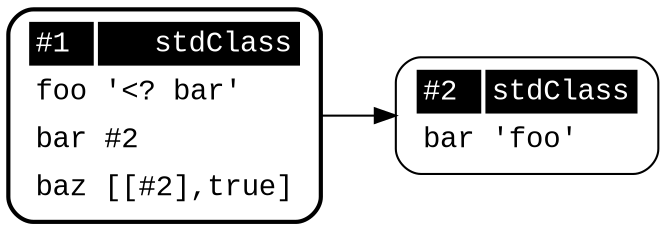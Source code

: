 digraph G {
    graph [fontsize=30 labelloc="t" label="" splines=true overlap=false rankdir = "LR"];
    ratio = auto;

    "object1" [style="filled,bold", penwidth="2", fillcolor="white", fontname="Courier New", shape="Mrecord", label=<<table border="0" cellborder="0" cellpadding="3" bgcolor="white"><tr><td bgcolor="black" align="left"><font color="white">#1</font></td><td bgcolor="black" align="right"><font color="white">stdClass</font></td></tr><tr><td align="left">foo</td><td align="left">'&lt;? bar'</td></tr><tr><td align="left">bar</td><td align="left">#2</td></tr><tr><td align="left">baz</td><td align="left">[[#2],true]</td></tr></table>>];
    "object2" [style="filled,bold", penwidth="1", fillcolor="white", fontname="Courier New", shape="Mrecord", label=<<table border="0" cellborder="0" cellpadding="3" bgcolor="white"><tr><td bgcolor="black" align="left"><font color="white">#2</font></td><td bgcolor="black" align="right"><font color="white">stdClass</font></td></tr><tr><td align="left">bar</td><td align="left">'foo'</td></tr></table>>];

    object1 -> object2;
}
